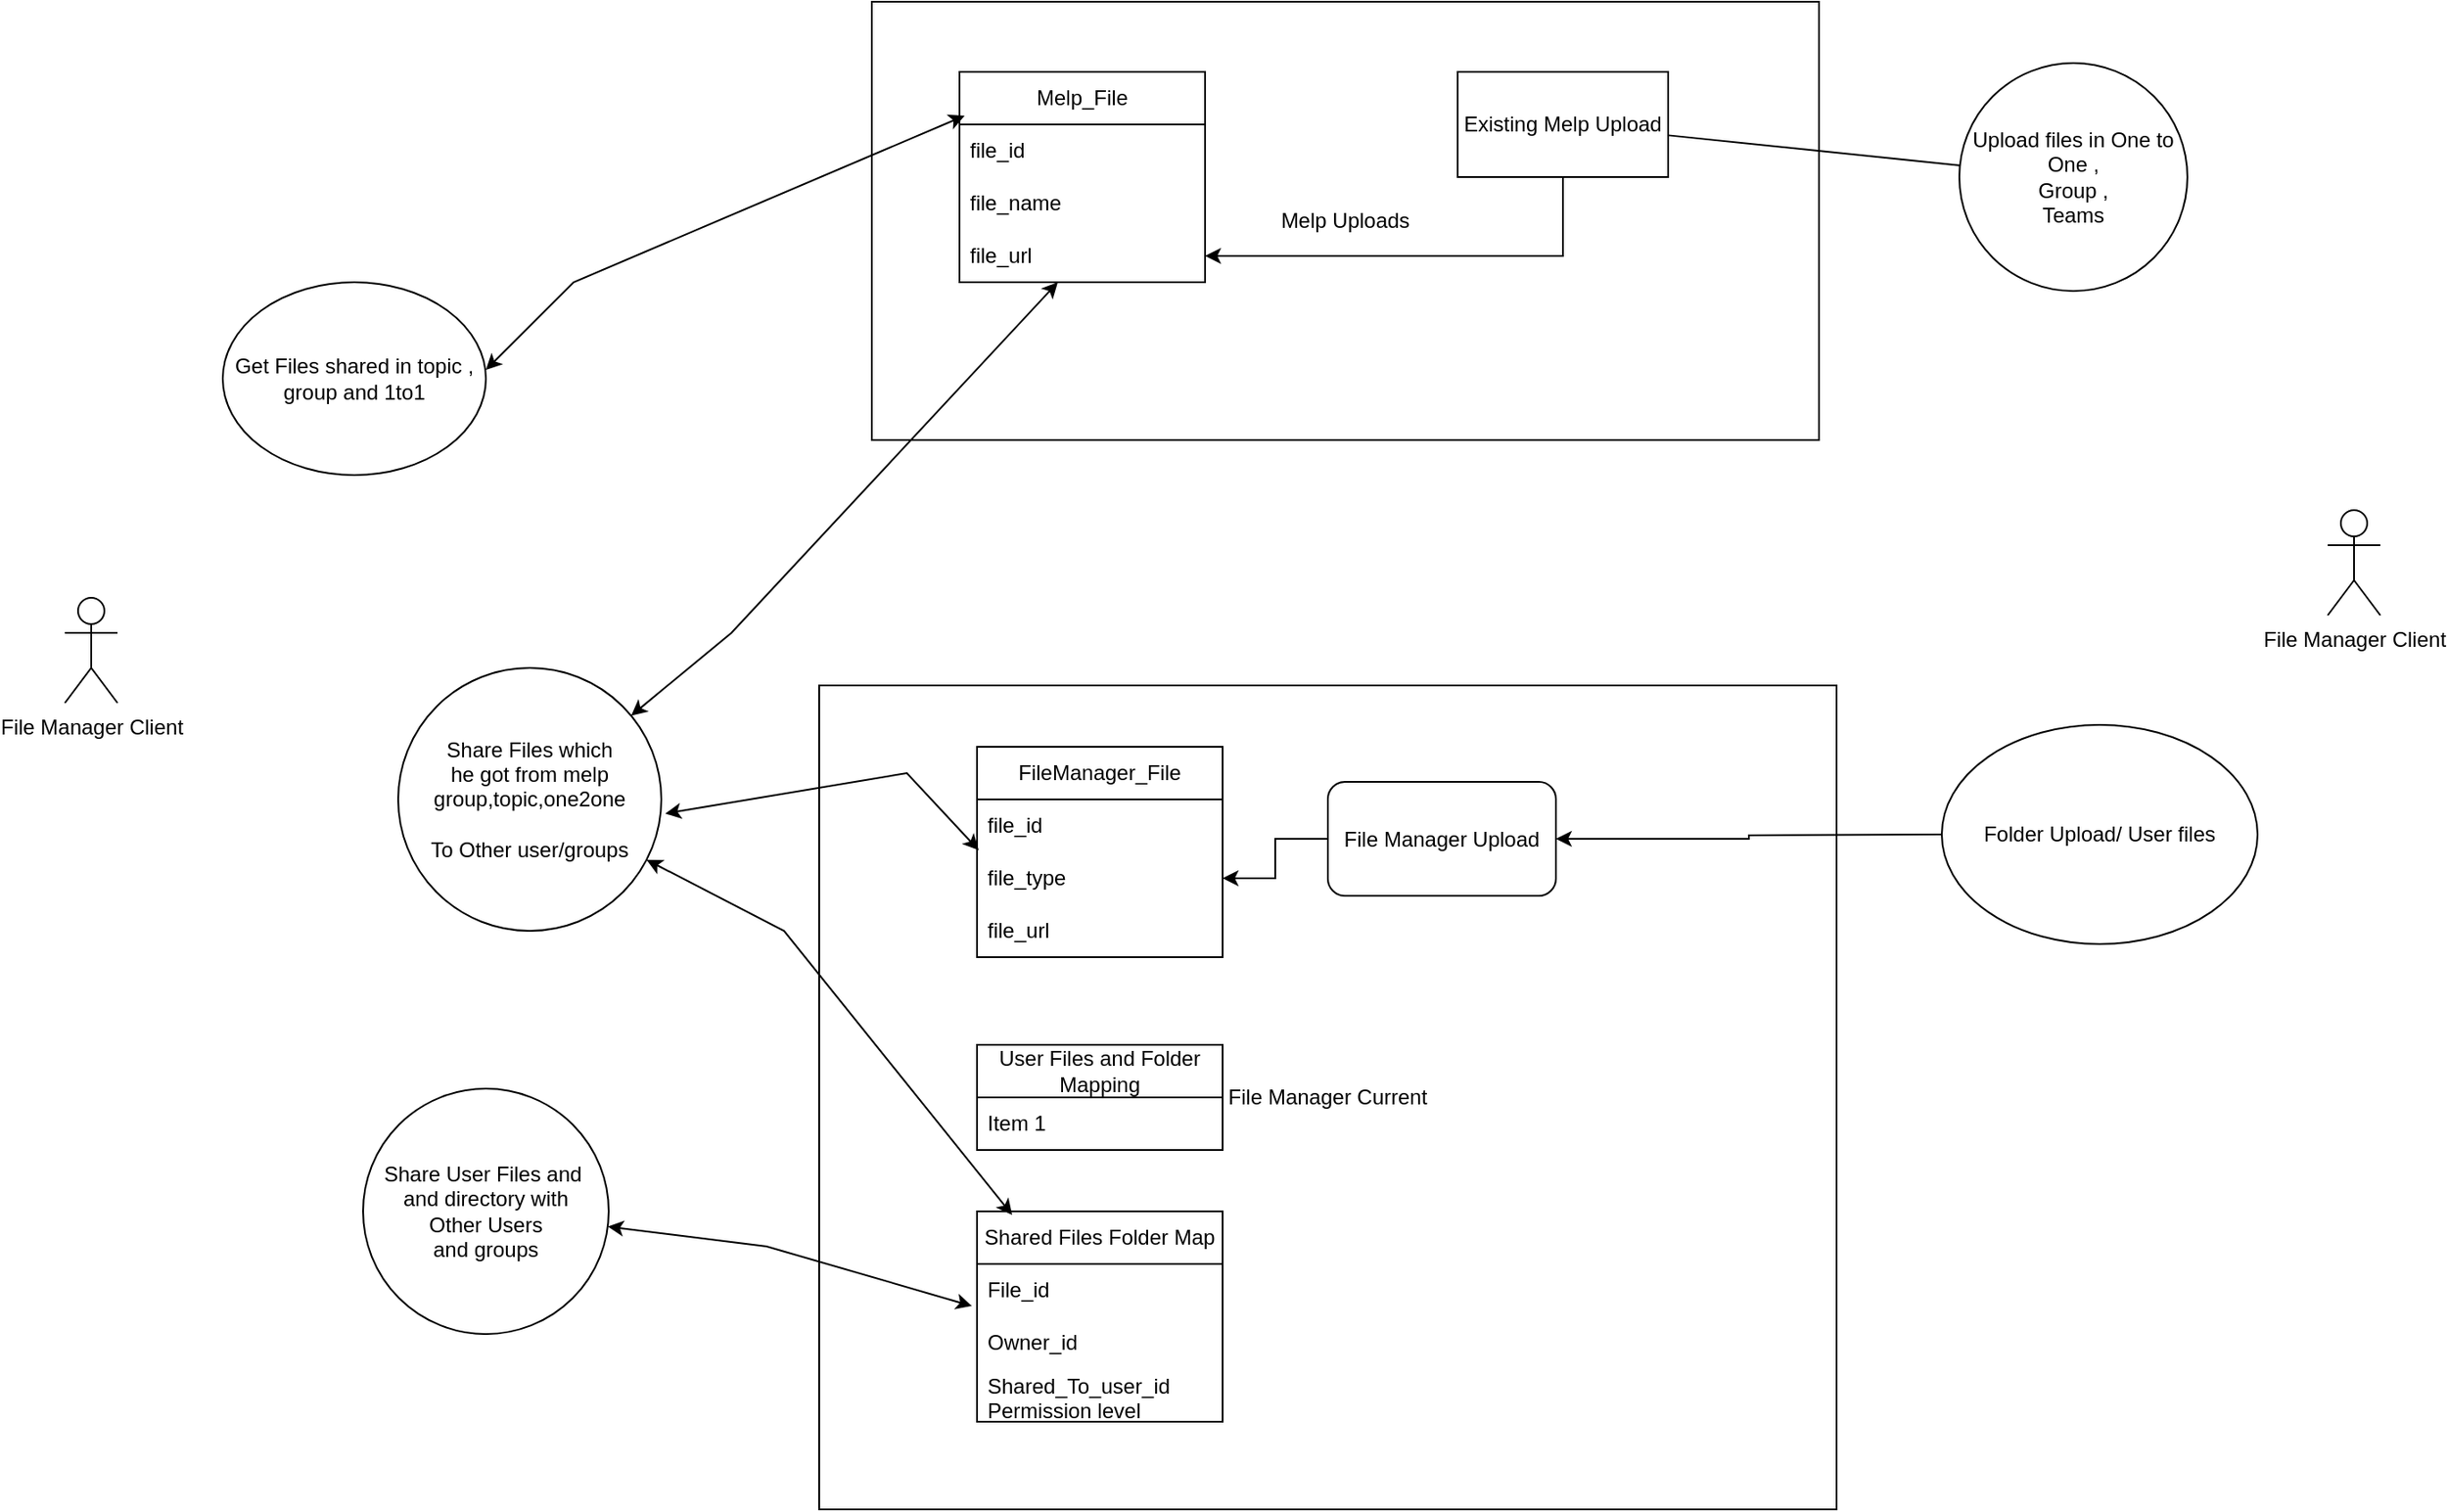<mxfile version="21.3.8" type="github">
  <diagram id="C5RBs43oDa-KdzZeNtuy" name="Page-1">
    <mxGraphModel dx="2191" dy="886" grid="1" gridSize="10" guides="1" tooltips="1" connect="1" arrows="1" fold="1" page="1" pageScale="1" pageWidth="827" pageHeight="1169" math="0" shadow="0">
      <root>
        <mxCell id="WIyWlLk6GJQsqaUBKTNV-0" />
        <mxCell id="WIyWlLk6GJQsqaUBKTNV-1" parent="WIyWlLk6GJQsqaUBKTNV-0" />
        <mxCell id="-X5VUjv5OPwxfCtjxwFy-38" value="File Manager Current" style="rounded=0;whiteSpace=wrap;html=1;" vertex="1" parent="WIyWlLk6GJQsqaUBKTNV-1">
          <mxGeometry x="-70" y="400" width="580" height="470" as="geometry" />
        </mxCell>
        <mxCell id="-X5VUjv5OPwxfCtjxwFy-52" value="Folder Upload/ User files" style="ellipse;whiteSpace=wrap;html=1;" vertex="1" parent="WIyWlLk6GJQsqaUBKTNV-1">
          <mxGeometry x="570" y="422.5" width="180" height="125" as="geometry" />
        </mxCell>
        <mxCell id="-X5VUjv5OPwxfCtjxwFy-46" value="Melp Uploads" style="rounded=0;whiteSpace=wrap;html=1;" vertex="1" parent="WIyWlLk6GJQsqaUBKTNV-1">
          <mxGeometry x="-40" y="10" width="540" height="250" as="geometry" />
        </mxCell>
        <mxCell id="-X5VUjv5OPwxfCtjxwFy-25" value="" style="edgeStyle=orthogonalEdgeStyle;rounded=0;orthogonalLoop=1;jettySize=auto;html=1;" edge="1" parent="WIyWlLk6GJQsqaUBKTNV-1" source="-X5VUjv5OPwxfCtjxwFy-20" target="-X5VUjv5OPwxfCtjxwFy-23">
          <mxGeometry relative="1" as="geometry" />
        </mxCell>
        <mxCell id="-X5VUjv5OPwxfCtjxwFy-20" value="File Manager Upload " style="rounded=1;whiteSpace=wrap;html=1;" vertex="1" parent="WIyWlLk6GJQsqaUBKTNV-1">
          <mxGeometry x="220" y="455" width="130" height="65" as="geometry" />
        </mxCell>
        <mxCell id="-X5VUjv5OPwxfCtjxwFy-21" value="FileManager_File" style="swimlane;fontStyle=0;childLayout=stackLayout;horizontal=1;startSize=30;horizontalStack=0;resizeParent=1;resizeParentMax=0;resizeLast=0;collapsible=1;marginBottom=0;whiteSpace=wrap;html=1;" vertex="1" parent="WIyWlLk6GJQsqaUBKTNV-1">
          <mxGeometry x="20" y="435" width="140" height="120" as="geometry" />
        </mxCell>
        <mxCell id="-X5VUjv5OPwxfCtjxwFy-22" value="file_id" style="text;strokeColor=none;fillColor=none;align=left;verticalAlign=middle;spacingLeft=4;spacingRight=4;overflow=hidden;points=[[0,0.5],[1,0.5]];portConstraint=eastwest;rotatable=0;whiteSpace=wrap;html=1;" vertex="1" parent="-X5VUjv5OPwxfCtjxwFy-21">
          <mxGeometry y="30" width="140" height="30" as="geometry" />
        </mxCell>
        <mxCell id="-X5VUjv5OPwxfCtjxwFy-23" value="file_type" style="text;strokeColor=none;fillColor=none;align=left;verticalAlign=middle;spacingLeft=4;spacingRight=4;overflow=hidden;points=[[0,0.5],[1,0.5]];portConstraint=eastwest;rotatable=0;whiteSpace=wrap;html=1;" vertex="1" parent="-X5VUjv5OPwxfCtjxwFy-21">
          <mxGeometry y="60" width="140" height="30" as="geometry" />
        </mxCell>
        <mxCell id="-X5VUjv5OPwxfCtjxwFy-24" value="file_url" style="text;strokeColor=none;fillColor=none;align=left;verticalAlign=middle;spacingLeft=4;spacingRight=4;overflow=hidden;points=[[0,0.5],[1,0.5]];portConstraint=eastwest;rotatable=0;whiteSpace=wrap;html=1;" vertex="1" parent="-X5VUjv5OPwxfCtjxwFy-21">
          <mxGeometry y="90" width="140" height="30" as="geometry" />
        </mxCell>
        <mxCell id="-X5VUjv5OPwxfCtjxwFy-28" value="" style="edgeStyle=orthogonalEdgeStyle;rounded=0;orthogonalLoop=1;jettySize=auto;html=1;entryX=1;entryY=0.5;entryDx=0;entryDy=0;" edge="1" parent="WIyWlLk6GJQsqaUBKTNV-1" target="-X5VUjv5OPwxfCtjxwFy-20">
          <mxGeometry relative="1" as="geometry">
            <mxPoint x="570" y="485" as="sourcePoint" />
            <mxPoint x="390" y="485" as="targetPoint" />
          </mxGeometry>
        </mxCell>
        <mxCell id="-X5VUjv5OPwxfCtjxwFy-30" value="User Files and Folder Mapping" style="swimlane;fontStyle=0;childLayout=stackLayout;horizontal=1;startSize=30;horizontalStack=0;resizeParent=1;resizeParentMax=0;resizeLast=0;collapsible=1;marginBottom=0;whiteSpace=wrap;html=1;" vertex="1" parent="WIyWlLk6GJQsqaUBKTNV-1">
          <mxGeometry x="20" y="605" width="140" height="60" as="geometry" />
        </mxCell>
        <mxCell id="-X5VUjv5OPwxfCtjxwFy-31" value="Item 1" style="text;strokeColor=none;fillColor=none;align=left;verticalAlign=middle;spacingLeft=4;spacingRight=4;overflow=hidden;points=[[0,0.5],[1,0.5]];portConstraint=eastwest;rotatable=0;whiteSpace=wrap;html=1;" vertex="1" parent="-X5VUjv5OPwxfCtjxwFy-30">
          <mxGeometry y="30" width="140" height="30" as="geometry" />
        </mxCell>
        <mxCell id="-X5VUjv5OPwxfCtjxwFy-34" value="Shared Files Folder Map" style="swimlane;fontStyle=0;childLayout=stackLayout;horizontal=1;startSize=30;horizontalStack=0;resizeParent=1;resizeParentMax=0;resizeLast=0;collapsible=1;marginBottom=0;whiteSpace=wrap;html=1;" vertex="1" parent="WIyWlLk6GJQsqaUBKTNV-1">
          <mxGeometry x="20" y="700" width="140" height="120" as="geometry" />
        </mxCell>
        <mxCell id="-X5VUjv5OPwxfCtjxwFy-35" value="File_id" style="text;strokeColor=none;fillColor=none;align=left;verticalAlign=middle;spacingLeft=4;spacingRight=4;overflow=hidden;points=[[0,0.5],[1,0.5]];portConstraint=eastwest;rotatable=0;whiteSpace=wrap;html=1;" vertex="1" parent="-X5VUjv5OPwxfCtjxwFy-34">
          <mxGeometry y="30" width="140" height="30" as="geometry" />
        </mxCell>
        <mxCell id="-X5VUjv5OPwxfCtjxwFy-36" value="Owner_id" style="text;strokeColor=none;fillColor=none;align=left;verticalAlign=middle;spacingLeft=4;spacingRight=4;overflow=hidden;points=[[0,0.5],[1,0.5]];portConstraint=eastwest;rotatable=0;whiteSpace=wrap;html=1;" vertex="1" parent="-X5VUjv5OPwxfCtjxwFy-34">
          <mxGeometry y="60" width="140" height="30" as="geometry" />
        </mxCell>
        <mxCell id="-X5VUjv5OPwxfCtjxwFy-37" value="Shared_To_user_id&lt;br&gt;Permission level" style="text;strokeColor=none;fillColor=none;align=left;verticalAlign=middle;spacingLeft=4;spacingRight=4;overflow=hidden;points=[[0,0.5],[1,0.5]];portConstraint=eastwest;rotatable=0;whiteSpace=wrap;html=1;" vertex="1" parent="-X5VUjv5OPwxfCtjxwFy-34">
          <mxGeometry y="90" width="140" height="30" as="geometry" />
        </mxCell>
        <mxCell id="-X5VUjv5OPwxfCtjxwFy-4" value="Upload files in One to One ,&lt;br&gt;Group ,&lt;br&gt;Teams " style="ellipse;whiteSpace=wrap;html=1;aspect=fixed;" vertex="1" parent="WIyWlLk6GJQsqaUBKTNV-1">
          <mxGeometry x="580" y="45" width="130" height="130" as="geometry" />
        </mxCell>
        <mxCell id="-X5VUjv5OPwxfCtjxwFy-10" value="" style="endArrow=none;html=1;rounded=0;" edge="1" parent="WIyWlLk6GJQsqaUBKTNV-1" source="-X5VUjv5OPwxfCtjxwFy-0" target="-X5VUjv5OPwxfCtjxwFy-4">
          <mxGeometry width="50" height="50" relative="1" as="geometry">
            <mxPoint x="390" y="360" as="sourcePoint" />
            <mxPoint x="440" y="310" as="targetPoint" />
          </mxGeometry>
        </mxCell>
        <mxCell id="-X5VUjv5OPwxfCtjxwFy-12" value="Melp_File " style="swimlane;fontStyle=0;childLayout=stackLayout;horizontal=1;startSize=30;horizontalStack=0;resizeParent=1;resizeParentMax=0;resizeLast=0;collapsible=1;marginBottom=0;whiteSpace=wrap;html=1;" vertex="1" parent="WIyWlLk6GJQsqaUBKTNV-1">
          <mxGeometry x="10" y="50" width="140" height="120" as="geometry" />
        </mxCell>
        <mxCell id="-X5VUjv5OPwxfCtjxwFy-13" value="file_id&lt;span style=&quot;white-space: pre;&quot;&gt;&#x9;&lt;/span&gt;" style="text;strokeColor=none;fillColor=none;align=left;verticalAlign=middle;spacingLeft=4;spacingRight=4;overflow=hidden;points=[[0,0.5],[1,0.5]];portConstraint=eastwest;rotatable=0;whiteSpace=wrap;html=1;" vertex="1" parent="-X5VUjv5OPwxfCtjxwFy-12">
          <mxGeometry y="30" width="140" height="30" as="geometry" />
        </mxCell>
        <mxCell id="-X5VUjv5OPwxfCtjxwFy-14" value="file_name" style="text;strokeColor=none;fillColor=none;align=left;verticalAlign=middle;spacingLeft=4;spacingRight=4;overflow=hidden;points=[[0,0.5],[1,0.5]];portConstraint=eastwest;rotatable=0;whiteSpace=wrap;html=1;" vertex="1" parent="-X5VUjv5OPwxfCtjxwFy-12">
          <mxGeometry y="60" width="140" height="30" as="geometry" />
        </mxCell>
        <mxCell id="-X5VUjv5OPwxfCtjxwFy-15" value="file_url" style="text;strokeColor=none;fillColor=none;align=left;verticalAlign=middle;spacingLeft=4;spacingRight=4;overflow=hidden;points=[[0,0.5],[1,0.5]];portConstraint=eastwest;rotatable=0;whiteSpace=wrap;html=1;" vertex="1" parent="-X5VUjv5OPwxfCtjxwFy-12">
          <mxGeometry y="90" width="140" height="30" as="geometry" />
        </mxCell>
        <mxCell id="-X5VUjv5OPwxfCtjxwFy-0" value="Existing Melp Upload" style="rounded=0;whiteSpace=wrap;html=1;" vertex="1" parent="WIyWlLk6GJQsqaUBKTNV-1">
          <mxGeometry x="294" y="50" width="120" height="60" as="geometry" />
        </mxCell>
        <mxCell id="-X5VUjv5OPwxfCtjxwFy-17" value="" style="rounded=0;orthogonalLoop=1;jettySize=auto;html=1;edgeStyle=orthogonalEdgeStyle;" edge="1" parent="WIyWlLk6GJQsqaUBKTNV-1" source="-X5VUjv5OPwxfCtjxwFy-0" target="-X5VUjv5OPwxfCtjxwFy-15">
          <mxGeometry relative="1" as="geometry" />
        </mxCell>
        <mxCell id="-X5VUjv5OPwxfCtjxwFy-48" value="Share Files which &lt;br&gt;he got from melp group,topic,one2one&lt;br&gt;&lt;br&gt;To Other user/groups" style="ellipse;whiteSpace=wrap;html=1;aspect=fixed;" vertex="1" parent="WIyWlLk6GJQsqaUBKTNV-1">
          <mxGeometry x="-310" y="390" width="150" height="150" as="geometry" />
        </mxCell>
        <mxCell id="-X5VUjv5OPwxfCtjxwFy-55" value="Get Files shared in topic , group and 1to1" style="ellipse;whiteSpace=wrap;html=1;" vertex="1" parent="WIyWlLk6GJQsqaUBKTNV-1">
          <mxGeometry x="-410" y="170" width="150" height="110" as="geometry" />
        </mxCell>
        <mxCell id="-X5VUjv5OPwxfCtjxwFy-56" value="" style="endArrow=classic;startArrow=classic;html=1;rounded=0;entryX=0.021;entryY=-0.167;entryDx=0;entryDy=0;entryPerimeter=0;" edge="1" parent="WIyWlLk6GJQsqaUBKTNV-1" target="-X5VUjv5OPwxfCtjxwFy-13">
          <mxGeometry width="100" height="100" relative="1" as="geometry">
            <mxPoint x="-260" y="220" as="sourcePoint" />
            <mxPoint x="-160" y="120" as="targetPoint" />
            <Array as="points">
              <mxPoint x="-210" y="170" />
            </Array>
          </mxGeometry>
        </mxCell>
        <mxCell id="-X5VUjv5OPwxfCtjxwFy-57" value="File Manager Client" style="shape=umlActor;verticalLabelPosition=bottom;verticalAlign=top;html=1;outlineConnect=0;" vertex="1" parent="WIyWlLk6GJQsqaUBKTNV-1">
          <mxGeometry x="-500" y="350" width="30" height="60" as="geometry" />
        </mxCell>
        <mxCell id="-X5VUjv5OPwxfCtjxwFy-58" value="" style="endArrow=classic;startArrow=classic;html=1;rounded=0;" edge="1" parent="WIyWlLk6GJQsqaUBKTNV-1" source="-X5VUjv5OPwxfCtjxwFy-48" target="-X5VUjv5OPwxfCtjxwFy-15">
          <mxGeometry width="50" height="50" relative="1" as="geometry">
            <mxPoint x="140" y="480" as="sourcePoint" />
            <mxPoint x="190" y="430" as="targetPoint" />
            <Array as="points">
              <mxPoint x="-120" y="370" />
            </Array>
          </mxGeometry>
        </mxCell>
        <mxCell id="-X5VUjv5OPwxfCtjxwFy-59" value="" style="endArrow=classic;startArrow=classic;html=1;rounded=0;exitX=1.015;exitY=0.554;exitDx=0;exitDy=0;exitPerimeter=0;entryX=0.007;entryY=-0.033;entryDx=0;entryDy=0;entryPerimeter=0;" edge="1" parent="WIyWlLk6GJQsqaUBKTNV-1" source="-X5VUjv5OPwxfCtjxwFy-48" target="-X5VUjv5OPwxfCtjxwFy-23">
          <mxGeometry width="50" height="50" relative="1" as="geometry">
            <mxPoint x="140" y="480" as="sourcePoint" />
            <mxPoint x="190" y="430" as="targetPoint" />
            <Array as="points">
              <mxPoint x="-20" y="450" />
            </Array>
          </mxGeometry>
        </mxCell>
        <mxCell id="-X5VUjv5OPwxfCtjxwFy-60" value="" style="endArrow=classic;startArrow=classic;html=1;rounded=0;entryX=0.143;entryY=0.017;entryDx=0;entryDy=0;entryPerimeter=0;" edge="1" parent="WIyWlLk6GJQsqaUBKTNV-1" source="-X5VUjv5OPwxfCtjxwFy-48" target="-X5VUjv5OPwxfCtjxwFy-34">
          <mxGeometry width="50" height="50" relative="1" as="geometry">
            <mxPoint x="100" y="480" as="sourcePoint" />
            <mxPoint x="150" y="430" as="targetPoint" />
            <Array as="points">
              <mxPoint x="-90" y="540" />
            </Array>
          </mxGeometry>
        </mxCell>
        <mxCell id="-X5VUjv5OPwxfCtjxwFy-64" value="Share User Files and&amp;nbsp; and directory with &lt;br&gt;Other Users&lt;br&gt;and groups " style="ellipse;whiteSpace=wrap;html=1;aspect=fixed;" vertex="1" parent="WIyWlLk6GJQsqaUBKTNV-1">
          <mxGeometry x="-330" y="630" width="140" height="140" as="geometry" />
        </mxCell>
        <mxCell id="-X5VUjv5OPwxfCtjxwFy-65" value="" style="endArrow=classic;startArrow=classic;html=1;rounded=0;entryX=-0.021;entryY=0.8;entryDx=0;entryDy=0;entryPerimeter=0;" edge="1" parent="WIyWlLk6GJQsqaUBKTNV-1" source="-X5VUjv5OPwxfCtjxwFy-64" target="-X5VUjv5OPwxfCtjxwFy-35">
          <mxGeometry width="50" height="50" relative="1" as="geometry">
            <mxPoint x="70" y="470" as="sourcePoint" />
            <mxPoint x="120" y="420" as="targetPoint" />
            <Array as="points">
              <mxPoint x="-100" y="720" />
            </Array>
          </mxGeometry>
        </mxCell>
        <mxCell id="-X5VUjv5OPwxfCtjxwFy-66" value="&lt;div&gt;File Manager Client&lt;/div&gt;&lt;div&gt;&lt;br&gt;&lt;/div&gt;" style="shape=umlActor;verticalLabelPosition=bottom;verticalAlign=top;html=1;outlineConnect=0;" vertex="1" parent="WIyWlLk6GJQsqaUBKTNV-1">
          <mxGeometry x="790" y="300" width="30" height="60" as="geometry" />
        </mxCell>
      </root>
    </mxGraphModel>
  </diagram>
</mxfile>
